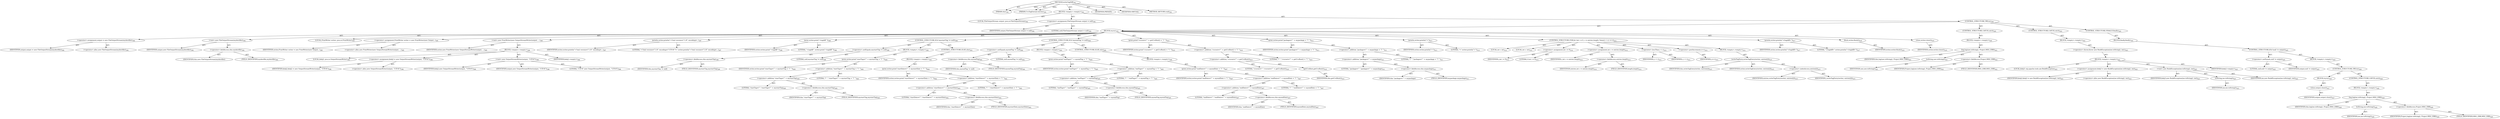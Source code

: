 digraph "writeTagDiff" {  
"111669149704" [label = <(METHOD,writeTagDiff)<SUB>391</SUB>> ]
"115964116994" [label = <(PARAM,this)<SUB>391</SUB>> ]
"115964117008" [label = <(PARAM,CvsTagEntry[] entries)<SUB>391</SUB>> ]
"25769803811" [label = <(BLOCK,&lt;empty&gt;,&lt;empty&gt;)<SUB>391</SUB>> ]
"94489280535" [label = <(LOCAL,FileOutputStream output: java.io.FileOutputStream)<SUB>392</SUB>> ]
"30064771248" [label = <(&lt;operator&gt;.assignment,FileOutputStream output = null)<SUB>392</SUB>> ]
"68719476901" [label = <(IDENTIFIER,output,FileOutputStream output = null)<SUB>392</SUB>> ]
"90194313250" [label = <(LITERAL,null,FileOutputStream output = null)<SUB>392</SUB>> ]
"47244640281" [label = <(CONTROL_STRUCTURE,TRY,try)<SUB>393</SUB>> ]
"25769803812" [label = <(BLOCK,try,try)<SUB>393</SUB>> ]
"30064771249" [label = <(&lt;operator&gt;.assignment,output = new FileOutputStream(mydestfile))<SUB>394</SUB>> ]
"68719476902" [label = <(IDENTIFIER,output,output = new FileOutputStream(mydestfile))<SUB>394</SUB>> ]
"30064771250" [label = <(&lt;operator&gt;.alloc,new FileOutputStream(mydestfile))<SUB>394</SUB>> ]
"30064771251" [label = <(&lt;init&gt;,new FileOutputStream(mydestfile))<SUB>394</SUB>> ]
"68719476903" [label = <(IDENTIFIER,output,new FileOutputStream(mydestfile))<SUB>394</SUB>> ]
"30064771252" [label = <(&lt;operator&gt;.fieldAccess,this.mydestfile)<SUB>394</SUB>> ]
"68719476904" [label = <(IDENTIFIER,this,new FileOutputStream(mydestfile))> ]
"55834574878" [label = <(FIELD_IDENTIFIER,mydestfile,mydestfile)<SUB>394</SUB>> ]
"94489280536" [label = <(LOCAL,PrintWriter writer: java.io.PrintWriter)<SUB>395</SUB>> ]
"30064771253" [label = <(&lt;operator&gt;.assignment,PrintWriter writer = new PrintWriter(new Output...)<SUB>395</SUB>> ]
"68719476905" [label = <(IDENTIFIER,writer,PrintWriter writer = new PrintWriter(new Output...)<SUB>395</SUB>> ]
"30064771254" [label = <(&lt;operator&gt;.alloc,new PrintWriter(new OutputStreamWriter(output, ...)<SUB>395</SUB>> ]
"30064771255" [label = <(&lt;init&gt;,new PrintWriter(new OutputStreamWriter(output, ...)<SUB>395</SUB>> ]
"68719476906" [label = <(IDENTIFIER,writer,new PrintWriter(new OutputStreamWriter(output, ...)<SUB>395</SUB>> ]
"25769803813" [label = <(BLOCK,&lt;empty&gt;,&lt;empty&gt;)<SUB>396</SUB>> ]
"94489280537" [label = <(LOCAL,$obj2: java.io.OutputStreamWriter)<SUB>396</SUB>> ]
"30064771256" [label = <(&lt;operator&gt;.assignment,$obj2 = new OutputStreamWriter(output, &quot;UTF-8&quot;))<SUB>396</SUB>> ]
"68719476907" [label = <(IDENTIFIER,$obj2,$obj2 = new OutputStreamWriter(output, &quot;UTF-8&quot;))<SUB>396</SUB>> ]
"30064771257" [label = <(&lt;operator&gt;.alloc,new OutputStreamWriter(output, &quot;UTF-8&quot;))<SUB>396</SUB>> ]
"30064771258" [label = <(&lt;init&gt;,new OutputStreamWriter(output, &quot;UTF-8&quot;))<SUB>396</SUB>> ]
"68719476908" [label = <(IDENTIFIER,$obj2,new OutputStreamWriter(output, &quot;UTF-8&quot;))<SUB>396</SUB>> ]
"68719476909" [label = <(IDENTIFIER,output,new OutputStreamWriter(output, &quot;UTF-8&quot;))<SUB>396</SUB>> ]
"90194313251" [label = <(LITERAL,&quot;UTF-8&quot;,new OutputStreamWriter(output, &quot;UTF-8&quot;))<SUB>396</SUB>> ]
"68719476910" [label = <(IDENTIFIER,$obj2,&lt;empty&gt;)<SUB>396</SUB>> ]
"30064771259" [label = <(println,writer.println(&quot;&lt;?xml version=\&quot;1.0\&quot; encoding=...)<SUB>397</SUB>> ]
"68719476911" [label = <(IDENTIFIER,writer,writer.println(&quot;&lt;?xml version=\&quot;1.0\&quot; encoding=...)<SUB>397</SUB>> ]
"90194313252" [label = <(LITERAL,&quot;&lt;?xml version=\&quot;1.0\&quot; encoding=\&quot;UTF-8\&quot;?&gt;&quot;,writer.println(&quot;&lt;?xml version=\&quot;1.0\&quot; encoding=...)<SUB>397</SUB>> ]
"30064771260" [label = <(print,writer.print(&quot;&lt;tagdiff &quot;))<SUB>398</SUB>> ]
"68719476912" [label = <(IDENTIFIER,writer,writer.print(&quot;&lt;tagdiff &quot;))<SUB>398</SUB>> ]
"90194313253" [label = <(LITERAL,&quot;&lt;tagdiff &quot;,writer.print(&quot;&lt;tagdiff &quot;))<SUB>398</SUB>> ]
"47244640282" [label = <(CONTROL_STRUCTURE,IF,if (mystartTag != null))<SUB>399</SUB>> ]
"30064771261" [label = <(&lt;operator&gt;.notEquals,mystartTag != null)<SUB>399</SUB>> ]
"30064771262" [label = <(&lt;operator&gt;.fieldAccess,this.mystartTag)<SUB>399</SUB>> ]
"68719476913" [label = <(IDENTIFIER,this,mystartTag != null)> ]
"55834574879" [label = <(FIELD_IDENTIFIER,mystartTag,mystartTag)<SUB>399</SUB>> ]
"90194313254" [label = <(LITERAL,null,mystartTag != null)<SUB>399</SUB>> ]
"25769803814" [label = <(BLOCK,&lt;empty&gt;,&lt;empty&gt;)<SUB>399</SUB>> ]
"30064771263" [label = <(print,writer.print(&quot;startTag=\&quot;&quot; + mystartTag + &quot;\&quot; &quot;))<SUB>400</SUB>> ]
"68719476914" [label = <(IDENTIFIER,writer,writer.print(&quot;startTag=\&quot;&quot; + mystartTag + &quot;\&quot; &quot;))<SUB>400</SUB>> ]
"30064771264" [label = <(&lt;operator&gt;.addition,&quot;startTag=\&quot;&quot; + mystartTag + &quot;\&quot; &quot;)<SUB>400</SUB>> ]
"30064771265" [label = <(&lt;operator&gt;.addition,&quot;startTag=\&quot;&quot; + mystartTag)<SUB>400</SUB>> ]
"90194313255" [label = <(LITERAL,&quot;startTag=\&quot;&quot;,&quot;startTag=\&quot;&quot; + mystartTag)<SUB>400</SUB>> ]
"30064771266" [label = <(&lt;operator&gt;.fieldAccess,this.mystartTag)<SUB>400</SUB>> ]
"68719476915" [label = <(IDENTIFIER,this,&quot;startTag=\&quot;&quot; + mystartTag)> ]
"55834574880" [label = <(FIELD_IDENTIFIER,mystartTag,mystartTag)<SUB>400</SUB>> ]
"90194313256" [label = <(LITERAL,&quot;\&quot; &quot;,&quot;startTag=\&quot;&quot; + mystartTag + &quot;\&quot; &quot;)<SUB>400</SUB>> ]
"47244640283" [label = <(CONTROL_STRUCTURE,ELSE,else)<SUB>401</SUB>> ]
"25769803815" [label = <(BLOCK,&lt;empty&gt;,&lt;empty&gt;)<SUB>401</SUB>> ]
"30064771267" [label = <(print,writer.print(&quot;startDate=\&quot;&quot; + mystartDate + &quot;\&quot; &quot;))<SUB>402</SUB>> ]
"68719476916" [label = <(IDENTIFIER,writer,writer.print(&quot;startDate=\&quot;&quot; + mystartDate + &quot;\&quot; &quot;))<SUB>402</SUB>> ]
"30064771268" [label = <(&lt;operator&gt;.addition,&quot;startDate=\&quot;&quot; + mystartDate + &quot;\&quot; &quot;)<SUB>402</SUB>> ]
"30064771269" [label = <(&lt;operator&gt;.addition,&quot;startDate=\&quot;&quot; + mystartDate)<SUB>402</SUB>> ]
"90194313257" [label = <(LITERAL,&quot;startDate=\&quot;&quot;,&quot;startDate=\&quot;&quot; + mystartDate)<SUB>402</SUB>> ]
"30064771270" [label = <(&lt;operator&gt;.fieldAccess,this.mystartDate)<SUB>402</SUB>> ]
"68719476917" [label = <(IDENTIFIER,this,&quot;startDate=\&quot;&quot; + mystartDate)> ]
"55834574881" [label = <(FIELD_IDENTIFIER,mystartDate,mystartDate)<SUB>402</SUB>> ]
"90194313258" [label = <(LITERAL,&quot;\&quot; &quot;,&quot;startDate=\&quot;&quot; + mystartDate + &quot;\&quot; &quot;)<SUB>402</SUB>> ]
"47244640284" [label = <(CONTROL_STRUCTURE,IF,if (myendTag != null))<SUB>404</SUB>> ]
"30064771271" [label = <(&lt;operator&gt;.notEquals,myendTag != null)<SUB>404</SUB>> ]
"30064771272" [label = <(&lt;operator&gt;.fieldAccess,this.myendTag)<SUB>404</SUB>> ]
"68719476918" [label = <(IDENTIFIER,this,myendTag != null)> ]
"55834574882" [label = <(FIELD_IDENTIFIER,myendTag,myendTag)<SUB>404</SUB>> ]
"90194313259" [label = <(LITERAL,null,myendTag != null)<SUB>404</SUB>> ]
"25769803816" [label = <(BLOCK,&lt;empty&gt;,&lt;empty&gt;)<SUB>404</SUB>> ]
"30064771273" [label = <(print,writer.print(&quot;endTag=\&quot;&quot; + myendTag + &quot;\&quot; &quot;))<SUB>405</SUB>> ]
"68719476919" [label = <(IDENTIFIER,writer,writer.print(&quot;endTag=\&quot;&quot; + myendTag + &quot;\&quot; &quot;))<SUB>405</SUB>> ]
"30064771274" [label = <(&lt;operator&gt;.addition,&quot;endTag=\&quot;&quot; + myendTag + &quot;\&quot; &quot;)<SUB>405</SUB>> ]
"30064771275" [label = <(&lt;operator&gt;.addition,&quot;endTag=\&quot;&quot; + myendTag)<SUB>405</SUB>> ]
"90194313260" [label = <(LITERAL,&quot;endTag=\&quot;&quot;,&quot;endTag=\&quot;&quot; + myendTag)<SUB>405</SUB>> ]
"30064771276" [label = <(&lt;operator&gt;.fieldAccess,this.myendTag)<SUB>405</SUB>> ]
"68719476920" [label = <(IDENTIFIER,this,&quot;endTag=\&quot;&quot; + myendTag)> ]
"55834574883" [label = <(FIELD_IDENTIFIER,myendTag,myendTag)<SUB>405</SUB>> ]
"90194313261" [label = <(LITERAL,&quot;\&quot; &quot;,&quot;endTag=\&quot;&quot; + myendTag + &quot;\&quot; &quot;)<SUB>405</SUB>> ]
"47244640285" [label = <(CONTROL_STRUCTURE,ELSE,else)<SUB>406</SUB>> ]
"25769803817" [label = <(BLOCK,&lt;empty&gt;,&lt;empty&gt;)<SUB>406</SUB>> ]
"30064771277" [label = <(print,writer.print(&quot;endDate=\&quot;&quot; + myendDate + &quot;\&quot; &quot;))<SUB>407</SUB>> ]
"68719476921" [label = <(IDENTIFIER,writer,writer.print(&quot;endDate=\&quot;&quot; + myendDate + &quot;\&quot; &quot;))<SUB>407</SUB>> ]
"30064771278" [label = <(&lt;operator&gt;.addition,&quot;endDate=\&quot;&quot; + myendDate + &quot;\&quot; &quot;)<SUB>407</SUB>> ]
"30064771279" [label = <(&lt;operator&gt;.addition,&quot;endDate=\&quot;&quot; + myendDate)<SUB>407</SUB>> ]
"90194313262" [label = <(LITERAL,&quot;endDate=\&quot;&quot;,&quot;endDate=\&quot;&quot; + myendDate)<SUB>407</SUB>> ]
"30064771280" [label = <(&lt;operator&gt;.fieldAccess,this.myendDate)<SUB>407</SUB>> ]
"68719476922" [label = <(IDENTIFIER,this,&quot;endDate=\&quot;&quot; + myendDate)> ]
"55834574884" [label = <(FIELD_IDENTIFIER,myendDate,myendDate)<SUB>407</SUB>> ]
"90194313263" [label = <(LITERAL,&quot;\&quot; &quot;,&quot;endDate=\&quot;&quot; + myendDate + &quot;\&quot; &quot;)<SUB>407</SUB>> ]
"30064771281" [label = <(print,print(&quot;cvsroot=\&quot;&quot; + getCvsRoot() + &quot;\&quot; &quot;))<SUB>410</SUB>> ]
"68719476923" [label = <(IDENTIFIER,writer,print(&quot;cvsroot=\&quot;&quot; + getCvsRoot() + &quot;\&quot; &quot;))<SUB>410</SUB>> ]
"30064771282" [label = <(&lt;operator&gt;.addition,&quot;cvsroot=\&quot;&quot; + getCvsRoot() + &quot;\&quot; &quot;)<SUB>410</SUB>> ]
"30064771283" [label = <(&lt;operator&gt;.addition,&quot;cvsroot=\&quot;&quot; + getCvsRoot())<SUB>410</SUB>> ]
"90194313264" [label = <(LITERAL,&quot;cvsroot=\&quot;&quot;,&quot;cvsroot=\&quot;&quot; + getCvsRoot())<SUB>410</SUB>> ]
"30064771284" [label = <(getCvsRoot,getCvsRoot())<SUB>410</SUB>> ]
"68719476756" [label = <(IDENTIFIER,this,getCvsRoot())<SUB>410</SUB>> ]
"90194313265" [label = <(LITERAL,&quot;\&quot; &quot;,&quot;cvsroot=\&quot;&quot; + getCvsRoot() + &quot;\&quot; &quot;)<SUB>410</SUB>> ]
"30064771285" [label = <(print,writer.print(&quot;package=\&quot;&quot; + mypackage + &quot;\&quot; &quot;))<SUB>411</SUB>> ]
"68719476924" [label = <(IDENTIFIER,writer,writer.print(&quot;package=\&quot;&quot; + mypackage + &quot;\&quot; &quot;))<SUB>411</SUB>> ]
"30064771286" [label = <(&lt;operator&gt;.addition,&quot;package=\&quot;&quot; + mypackage + &quot;\&quot; &quot;)<SUB>411</SUB>> ]
"30064771287" [label = <(&lt;operator&gt;.addition,&quot;package=\&quot;&quot; + mypackage)<SUB>411</SUB>> ]
"90194313266" [label = <(LITERAL,&quot;package=\&quot;&quot;,&quot;package=\&quot;&quot; + mypackage)<SUB>411</SUB>> ]
"30064771288" [label = <(&lt;operator&gt;.fieldAccess,this.mypackage)<SUB>411</SUB>> ]
"68719476925" [label = <(IDENTIFIER,this,&quot;package=\&quot;&quot; + mypackage)> ]
"55834574885" [label = <(FIELD_IDENTIFIER,mypackage,mypackage)<SUB>411</SUB>> ]
"90194313267" [label = <(LITERAL,&quot;\&quot; &quot;,&quot;package=\&quot;&quot; + mypackage + &quot;\&quot; &quot;)<SUB>411</SUB>> ]
"30064771289" [label = <(println,writer.println(&quot;&gt;&quot;))<SUB>413</SUB>> ]
"68719476926" [label = <(IDENTIFIER,writer,writer.println(&quot;&gt;&quot;))<SUB>413</SUB>> ]
"90194313268" [label = <(LITERAL,&quot;&gt;&quot;,writer.println(&quot;&gt;&quot;))<SUB>413</SUB>> ]
"47244640286" [label = <(CONTROL_STRUCTURE,FOR,for (int i = 0, c = entries.length; Some(i &lt; c); i++))<SUB>414</SUB>> ]
"94489280538" [label = <(LOCAL,int i: int)<SUB>414</SUB>> ]
"94489280539" [label = <(LOCAL,int c: int)<SUB>414</SUB>> ]
"30064771290" [label = <(&lt;operator&gt;.assignment,int i = 0)<SUB>414</SUB>> ]
"68719476927" [label = <(IDENTIFIER,i,int i = 0)<SUB>414</SUB>> ]
"90194313269" [label = <(LITERAL,0,int i = 0)<SUB>414</SUB>> ]
"30064771291" [label = <(&lt;operator&gt;.assignment,int c = entries.length)<SUB>414</SUB>> ]
"68719476928" [label = <(IDENTIFIER,c,int c = entries.length)<SUB>414</SUB>> ]
"30064771292" [label = <(&lt;operator&gt;.fieldAccess,entries.length)<SUB>414</SUB>> ]
"68719476929" [label = <(IDENTIFIER,entries,int c = entries.length)<SUB>414</SUB>> ]
"55834574886" [label = <(FIELD_IDENTIFIER,length,length)<SUB>414</SUB>> ]
"30064771293" [label = <(&lt;operator&gt;.lessThan,i &lt; c)<SUB>414</SUB>> ]
"68719476930" [label = <(IDENTIFIER,i,i &lt; c)<SUB>414</SUB>> ]
"68719476931" [label = <(IDENTIFIER,c,i &lt; c)<SUB>414</SUB>> ]
"30064771294" [label = <(&lt;operator&gt;.postIncrement,i++)<SUB>414</SUB>> ]
"68719476932" [label = <(IDENTIFIER,i,i++)<SUB>414</SUB>> ]
"25769803818" [label = <(BLOCK,&lt;empty&gt;,&lt;empty&gt;)<SUB>414</SUB>> ]
"30064771295" [label = <(writeTagEntry,writeTagEntry(writer, entries[i]))<SUB>415</SUB>> ]
"68719476757" [label = <(IDENTIFIER,this,writeTagEntry(writer, entries[i]))<SUB>415</SUB>> ]
"68719476933" [label = <(IDENTIFIER,writer,writeTagEntry(writer, entries[i]))<SUB>415</SUB>> ]
"30064771296" [label = <(&lt;operator&gt;.indexAccess,entries[i])<SUB>415</SUB>> ]
"68719476934" [label = <(IDENTIFIER,entries,writeTagEntry(writer, entries[i]))<SUB>415</SUB>> ]
"68719476935" [label = <(IDENTIFIER,i,writeTagEntry(writer, entries[i]))<SUB>415</SUB>> ]
"30064771297" [label = <(println,writer.println(&quot;&lt;/tagdiff&gt;&quot;))<SUB>417</SUB>> ]
"68719476936" [label = <(IDENTIFIER,writer,writer.println(&quot;&lt;/tagdiff&gt;&quot;))<SUB>417</SUB>> ]
"90194313270" [label = <(LITERAL,&quot;&lt;/tagdiff&gt;&quot;,writer.println(&quot;&lt;/tagdiff&gt;&quot;))<SUB>417</SUB>> ]
"30064771298" [label = <(flush,writer.flush())<SUB>418</SUB>> ]
"68719476937" [label = <(IDENTIFIER,writer,writer.flush())<SUB>418</SUB>> ]
"30064771299" [label = <(close,writer.close())<SUB>419</SUB>> ]
"68719476938" [label = <(IDENTIFIER,writer,writer.close())<SUB>419</SUB>> ]
"47244640287" [label = <(CONTROL_STRUCTURE,CATCH,catch)<SUB>420</SUB>> ]
"25769803819" [label = <(BLOCK,&lt;empty&gt;,&lt;empty&gt;)<SUB>420</SUB>> ]
"30064771300" [label = <(log,log(uee.toString(), Project.MSG_ERR))<SUB>421</SUB>> ]
"68719476758" [label = <(IDENTIFIER,this,log(uee.toString(), Project.MSG_ERR))<SUB>421</SUB>> ]
"30064771301" [label = <(toString,uee.toString())<SUB>421</SUB>> ]
"68719476939" [label = <(IDENTIFIER,uee,uee.toString())<SUB>421</SUB>> ]
"30064771302" [label = <(&lt;operator&gt;.fieldAccess,Project.MSG_ERR)<SUB>421</SUB>> ]
"68719476940" [label = <(IDENTIFIER,Project,log(uee.toString(), Project.MSG_ERR))<SUB>421</SUB>> ]
"55834574887" [label = <(FIELD_IDENTIFIER,MSG_ERR,MSG_ERR)<SUB>421</SUB>> ]
"47244640288" [label = <(CONTROL_STRUCTURE,CATCH,catch)<SUB>422</SUB>> ]
"25769803820" [label = <(BLOCK,&lt;empty&gt;,&lt;empty&gt;)<SUB>422</SUB>> ]
"30064771303" [label = <(&lt;operator&gt;.throw,throw new BuildException(ioe.toString(), ioe);)<SUB>423</SUB>> ]
"25769803821" [label = <(BLOCK,&lt;empty&gt;,&lt;empty&gt;)<SUB>423</SUB>> ]
"94489280540" [label = <(LOCAL,$obj3: org.apache.tools.ant.BuildException)<SUB>423</SUB>> ]
"30064771304" [label = <(&lt;operator&gt;.assignment,$obj3 = new BuildException(ioe.toString(), ioe))<SUB>423</SUB>> ]
"68719476941" [label = <(IDENTIFIER,$obj3,$obj3 = new BuildException(ioe.toString(), ioe))<SUB>423</SUB>> ]
"30064771305" [label = <(&lt;operator&gt;.alloc,new BuildException(ioe.toString(), ioe))<SUB>423</SUB>> ]
"30064771306" [label = <(&lt;init&gt;,new BuildException(ioe.toString(), ioe))<SUB>423</SUB>> ]
"68719476942" [label = <(IDENTIFIER,$obj3,new BuildException(ioe.toString(), ioe))<SUB>423</SUB>> ]
"30064771307" [label = <(toString,ioe.toString())<SUB>423</SUB>> ]
"68719476943" [label = <(IDENTIFIER,ioe,ioe.toString())<SUB>423</SUB>> ]
"68719476944" [label = <(IDENTIFIER,ioe,new BuildException(ioe.toString(), ioe))<SUB>423</SUB>> ]
"68719476945" [label = <(IDENTIFIER,$obj3,&lt;empty&gt;)<SUB>423</SUB>> ]
"47244640289" [label = <(CONTROL_STRUCTURE,FINALLY,finally)<SUB>424</SUB>> ]
"25769803822" [label = <(BLOCK,finally,finally)<SUB>424</SUB>> ]
"47244640290" [label = <(CONTROL_STRUCTURE,IF,if (null != output))<SUB>425</SUB>> ]
"30064771308" [label = <(&lt;operator&gt;.notEquals,null != output)<SUB>425</SUB>> ]
"90194313271" [label = <(LITERAL,null,null != output)<SUB>425</SUB>> ]
"68719476946" [label = <(IDENTIFIER,output,null != output)<SUB>425</SUB>> ]
"25769803823" [label = <(BLOCK,&lt;empty&gt;,&lt;empty&gt;)<SUB>425</SUB>> ]
"47244640291" [label = <(CONTROL_STRUCTURE,TRY,try)<SUB>426</SUB>> ]
"25769803824" [label = <(BLOCK,try,try)<SUB>426</SUB>> ]
"30064771309" [label = <(close,output.close())<SUB>427</SUB>> ]
"68719476947" [label = <(IDENTIFIER,output,output.close())<SUB>427</SUB>> ]
"47244640292" [label = <(CONTROL_STRUCTURE,CATCH,catch)<SUB>428</SUB>> ]
"25769803825" [label = <(BLOCK,&lt;empty&gt;,&lt;empty&gt;)<SUB>428</SUB>> ]
"30064771310" [label = <(log,log(ioe.toString(), Project.MSG_ERR))<SUB>429</SUB>> ]
"68719476759" [label = <(IDENTIFIER,this,log(ioe.toString(), Project.MSG_ERR))<SUB>429</SUB>> ]
"30064771311" [label = <(toString,ioe.toString())<SUB>429</SUB>> ]
"68719476948" [label = <(IDENTIFIER,ioe,ioe.toString())<SUB>429</SUB>> ]
"30064771312" [label = <(&lt;operator&gt;.fieldAccess,Project.MSG_ERR)<SUB>429</SUB>> ]
"68719476949" [label = <(IDENTIFIER,Project,log(ioe.toString(), Project.MSG_ERR))<SUB>429</SUB>> ]
"55834574888" [label = <(FIELD_IDENTIFIER,MSG_ERR,MSG_ERR)<SUB>429</SUB>> ]
"133143986205" [label = <(MODIFIER,PRIVATE)> ]
"133143986206" [label = <(MODIFIER,VIRTUAL)> ]
"128849018888" [label = <(METHOD_RETURN,void)<SUB>391</SUB>> ]
  "111669149704" -> "115964116994"  [ label = "AST: "] 
  "111669149704" -> "115964117008"  [ label = "AST: "] 
  "111669149704" -> "25769803811"  [ label = "AST: "] 
  "111669149704" -> "133143986205"  [ label = "AST: "] 
  "111669149704" -> "133143986206"  [ label = "AST: "] 
  "111669149704" -> "128849018888"  [ label = "AST: "] 
  "25769803811" -> "94489280535"  [ label = "AST: "] 
  "25769803811" -> "30064771248"  [ label = "AST: "] 
  "25769803811" -> "47244640281"  [ label = "AST: "] 
  "30064771248" -> "68719476901"  [ label = "AST: "] 
  "30064771248" -> "90194313250"  [ label = "AST: "] 
  "47244640281" -> "25769803812"  [ label = "AST: "] 
  "47244640281" -> "47244640287"  [ label = "AST: "] 
  "47244640281" -> "47244640288"  [ label = "AST: "] 
  "47244640281" -> "47244640289"  [ label = "AST: "] 
  "25769803812" -> "30064771249"  [ label = "AST: "] 
  "25769803812" -> "30064771251"  [ label = "AST: "] 
  "25769803812" -> "94489280536"  [ label = "AST: "] 
  "25769803812" -> "30064771253"  [ label = "AST: "] 
  "25769803812" -> "30064771255"  [ label = "AST: "] 
  "25769803812" -> "30064771259"  [ label = "AST: "] 
  "25769803812" -> "30064771260"  [ label = "AST: "] 
  "25769803812" -> "47244640282"  [ label = "AST: "] 
  "25769803812" -> "47244640284"  [ label = "AST: "] 
  "25769803812" -> "30064771281"  [ label = "AST: "] 
  "25769803812" -> "30064771285"  [ label = "AST: "] 
  "25769803812" -> "30064771289"  [ label = "AST: "] 
  "25769803812" -> "47244640286"  [ label = "AST: "] 
  "25769803812" -> "30064771297"  [ label = "AST: "] 
  "25769803812" -> "30064771298"  [ label = "AST: "] 
  "25769803812" -> "30064771299"  [ label = "AST: "] 
  "30064771249" -> "68719476902"  [ label = "AST: "] 
  "30064771249" -> "30064771250"  [ label = "AST: "] 
  "30064771251" -> "68719476903"  [ label = "AST: "] 
  "30064771251" -> "30064771252"  [ label = "AST: "] 
  "30064771252" -> "68719476904"  [ label = "AST: "] 
  "30064771252" -> "55834574878"  [ label = "AST: "] 
  "30064771253" -> "68719476905"  [ label = "AST: "] 
  "30064771253" -> "30064771254"  [ label = "AST: "] 
  "30064771255" -> "68719476906"  [ label = "AST: "] 
  "30064771255" -> "25769803813"  [ label = "AST: "] 
  "25769803813" -> "94489280537"  [ label = "AST: "] 
  "25769803813" -> "30064771256"  [ label = "AST: "] 
  "25769803813" -> "30064771258"  [ label = "AST: "] 
  "25769803813" -> "68719476910"  [ label = "AST: "] 
  "30064771256" -> "68719476907"  [ label = "AST: "] 
  "30064771256" -> "30064771257"  [ label = "AST: "] 
  "30064771258" -> "68719476908"  [ label = "AST: "] 
  "30064771258" -> "68719476909"  [ label = "AST: "] 
  "30064771258" -> "90194313251"  [ label = "AST: "] 
  "30064771259" -> "68719476911"  [ label = "AST: "] 
  "30064771259" -> "90194313252"  [ label = "AST: "] 
  "30064771260" -> "68719476912"  [ label = "AST: "] 
  "30064771260" -> "90194313253"  [ label = "AST: "] 
  "47244640282" -> "30064771261"  [ label = "AST: "] 
  "47244640282" -> "25769803814"  [ label = "AST: "] 
  "47244640282" -> "47244640283"  [ label = "AST: "] 
  "30064771261" -> "30064771262"  [ label = "AST: "] 
  "30064771261" -> "90194313254"  [ label = "AST: "] 
  "30064771262" -> "68719476913"  [ label = "AST: "] 
  "30064771262" -> "55834574879"  [ label = "AST: "] 
  "25769803814" -> "30064771263"  [ label = "AST: "] 
  "30064771263" -> "68719476914"  [ label = "AST: "] 
  "30064771263" -> "30064771264"  [ label = "AST: "] 
  "30064771264" -> "30064771265"  [ label = "AST: "] 
  "30064771264" -> "90194313256"  [ label = "AST: "] 
  "30064771265" -> "90194313255"  [ label = "AST: "] 
  "30064771265" -> "30064771266"  [ label = "AST: "] 
  "30064771266" -> "68719476915"  [ label = "AST: "] 
  "30064771266" -> "55834574880"  [ label = "AST: "] 
  "47244640283" -> "25769803815"  [ label = "AST: "] 
  "25769803815" -> "30064771267"  [ label = "AST: "] 
  "30064771267" -> "68719476916"  [ label = "AST: "] 
  "30064771267" -> "30064771268"  [ label = "AST: "] 
  "30064771268" -> "30064771269"  [ label = "AST: "] 
  "30064771268" -> "90194313258"  [ label = "AST: "] 
  "30064771269" -> "90194313257"  [ label = "AST: "] 
  "30064771269" -> "30064771270"  [ label = "AST: "] 
  "30064771270" -> "68719476917"  [ label = "AST: "] 
  "30064771270" -> "55834574881"  [ label = "AST: "] 
  "47244640284" -> "30064771271"  [ label = "AST: "] 
  "47244640284" -> "25769803816"  [ label = "AST: "] 
  "47244640284" -> "47244640285"  [ label = "AST: "] 
  "30064771271" -> "30064771272"  [ label = "AST: "] 
  "30064771271" -> "90194313259"  [ label = "AST: "] 
  "30064771272" -> "68719476918"  [ label = "AST: "] 
  "30064771272" -> "55834574882"  [ label = "AST: "] 
  "25769803816" -> "30064771273"  [ label = "AST: "] 
  "30064771273" -> "68719476919"  [ label = "AST: "] 
  "30064771273" -> "30064771274"  [ label = "AST: "] 
  "30064771274" -> "30064771275"  [ label = "AST: "] 
  "30064771274" -> "90194313261"  [ label = "AST: "] 
  "30064771275" -> "90194313260"  [ label = "AST: "] 
  "30064771275" -> "30064771276"  [ label = "AST: "] 
  "30064771276" -> "68719476920"  [ label = "AST: "] 
  "30064771276" -> "55834574883"  [ label = "AST: "] 
  "47244640285" -> "25769803817"  [ label = "AST: "] 
  "25769803817" -> "30064771277"  [ label = "AST: "] 
  "30064771277" -> "68719476921"  [ label = "AST: "] 
  "30064771277" -> "30064771278"  [ label = "AST: "] 
  "30064771278" -> "30064771279"  [ label = "AST: "] 
  "30064771278" -> "90194313263"  [ label = "AST: "] 
  "30064771279" -> "90194313262"  [ label = "AST: "] 
  "30064771279" -> "30064771280"  [ label = "AST: "] 
  "30064771280" -> "68719476922"  [ label = "AST: "] 
  "30064771280" -> "55834574884"  [ label = "AST: "] 
  "30064771281" -> "68719476923"  [ label = "AST: "] 
  "30064771281" -> "30064771282"  [ label = "AST: "] 
  "30064771282" -> "30064771283"  [ label = "AST: "] 
  "30064771282" -> "90194313265"  [ label = "AST: "] 
  "30064771283" -> "90194313264"  [ label = "AST: "] 
  "30064771283" -> "30064771284"  [ label = "AST: "] 
  "30064771284" -> "68719476756"  [ label = "AST: "] 
  "30064771285" -> "68719476924"  [ label = "AST: "] 
  "30064771285" -> "30064771286"  [ label = "AST: "] 
  "30064771286" -> "30064771287"  [ label = "AST: "] 
  "30064771286" -> "90194313267"  [ label = "AST: "] 
  "30064771287" -> "90194313266"  [ label = "AST: "] 
  "30064771287" -> "30064771288"  [ label = "AST: "] 
  "30064771288" -> "68719476925"  [ label = "AST: "] 
  "30064771288" -> "55834574885"  [ label = "AST: "] 
  "30064771289" -> "68719476926"  [ label = "AST: "] 
  "30064771289" -> "90194313268"  [ label = "AST: "] 
  "47244640286" -> "94489280538"  [ label = "AST: "] 
  "47244640286" -> "94489280539"  [ label = "AST: "] 
  "47244640286" -> "30064771290"  [ label = "AST: "] 
  "47244640286" -> "30064771291"  [ label = "AST: "] 
  "47244640286" -> "30064771293"  [ label = "AST: "] 
  "47244640286" -> "30064771294"  [ label = "AST: "] 
  "47244640286" -> "25769803818"  [ label = "AST: "] 
  "30064771290" -> "68719476927"  [ label = "AST: "] 
  "30064771290" -> "90194313269"  [ label = "AST: "] 
  "30064771291" -> "68719476928"  [ label = "AST: "] 
  "30064771291" -> "30064771292"  [ label = "AST: "] 
  "30064771292" -> "68719476929"  [ label = "AST: "] 
  "30064771292" -> "55834574886"  [ label = "AST: "] 
  "30064771293" -> "68719476930"  [ label = "AST: "] 
  "30064771293" -> "68719476931"  [ label = "AST: "] 
  "30064771294" -> "68719476932"  [ label = "AST: "] 
  "25769803818" -> "30064771295"  [ label = "AST: "] 
  "30064771295" -> "68719476757"  [ label = "AST: "] 
  "30064771295" -> "68719476933"  [ label = "AST: "] 
  "30064771295" -> "30064771296"  [ label = "AST: "] 
  "30064771296" -> "68719476934"  [ label = "AST: "] 
  "30064771296" -> "68719476935"  [ label = "AST: "] 
  "30064771297" -> "68719476936"  [ label = "AST: "] 
  "30064771297" -> "90194313270"  [ label = "AST: "] 
  "30064771298" -> "68719476937"  [ label = "AST: "] 
  "30064771299" -> "68719476938"  [ label = "AST: "] 
  "47244640287" -> "25769803819"  [ label = "AST: "] 
  "25769803819" -> "30064771300"  [ label = "AST: "] 
  "30064771300" -> "68719476758"  [ label = "AST: "] 
  "30064771300" -> "30064771301"  [ label = "AST: "] 
  "30064771300" -> "30064771302"  [ label = "AST: "] 
  "30064771301" -> "68719476939"  [ label = "AST: "] 
  "30064771302" -> "68719476940"  [ label = "AST: "] 
  "30064771302" -> "55834574887"  [ label = "AST: "] 
  "47244640288" -> "25769803820"  [ label = "AST: "] 
  "25769803820" -> "30064771303"  [ label = "AST: "] 
  "30064771303" -> "25769803821"  [ label = "AST: "] 
  "25769803821" -> "94489280540"  [ label = "AST: "] 
  "25769803821" -> "30064771304"  [ label = "AST: "] 
  "25769803821" -> "30064771306"  [ label = "AST: "] 
  "25769803821" -> "68719476945"  [ label = "AST: "] 
  "30064771304" -> "68719476941"  [ label = "AST: "] 
  "30064771304" -> "30064771305"  [ label = "AST: "] 
  "30064771306" -> "68719476942"  [ label = "AST: "] 
  "30064771306" -> "30064771307"  [ label = "AST: "] 
  "30064771306" -> "68719476944"  [ label = "AST: "] 
  "30064771307" -> "68719476943"  [ label = "AST: "] 
  "47244640289" -> "25769803822"  [ label = "AST: "] 
  "25769803822" -> "47244640290"  [ label = "AST: "] 
  "47244640290" -> "30064771308"  [ label = "AST: "] 
  "47244640290" -> "25769803823"  [ label = "AST: "] 
  "30064771308" -> "90194313271"  [ label = "AST: "] 
  "30064771308" -> "68719476946"  [ label = "AST: "] 
  "25769803823" -> "47244640291"  [ label = "AST: "] 
  "47244640291" -> "25769803824"  [ label = "AST: "] 
  "47244640291" -> "47244640292"  [ label = "AST: "] 
  "25769803824" -> "30064771309"  [ label = "AST: "] 
  "30064771309" -> "68719476947"  [ label = "AST: "] 
  "47244640292" -> "25769803825"  [ label = "AST: "] 
  "25769803825" -> "30064771310"  [ label = "AST: "] 
  "30064771310" -> "68719476759"  [ label = "AST: "] 
  "30064771310" -> "30064771311"  [ label = "AST: "] 
  "30064771310" -> "30064771312"  [ label = "AST: "] 
  "30064771311" -> "68719476948"  [ label = "AST: "] 
  "30064771312" -> "68719476949"  [ label = "AST: "] 
  "30064771312" -> "55834574888"  [ label = "AST: "] 
  "111669149704" -> "115964116994"  [ label = "DDG: "] 
  "111669149704" -> "115964117008"  [ label = "DDG: "] 
}
